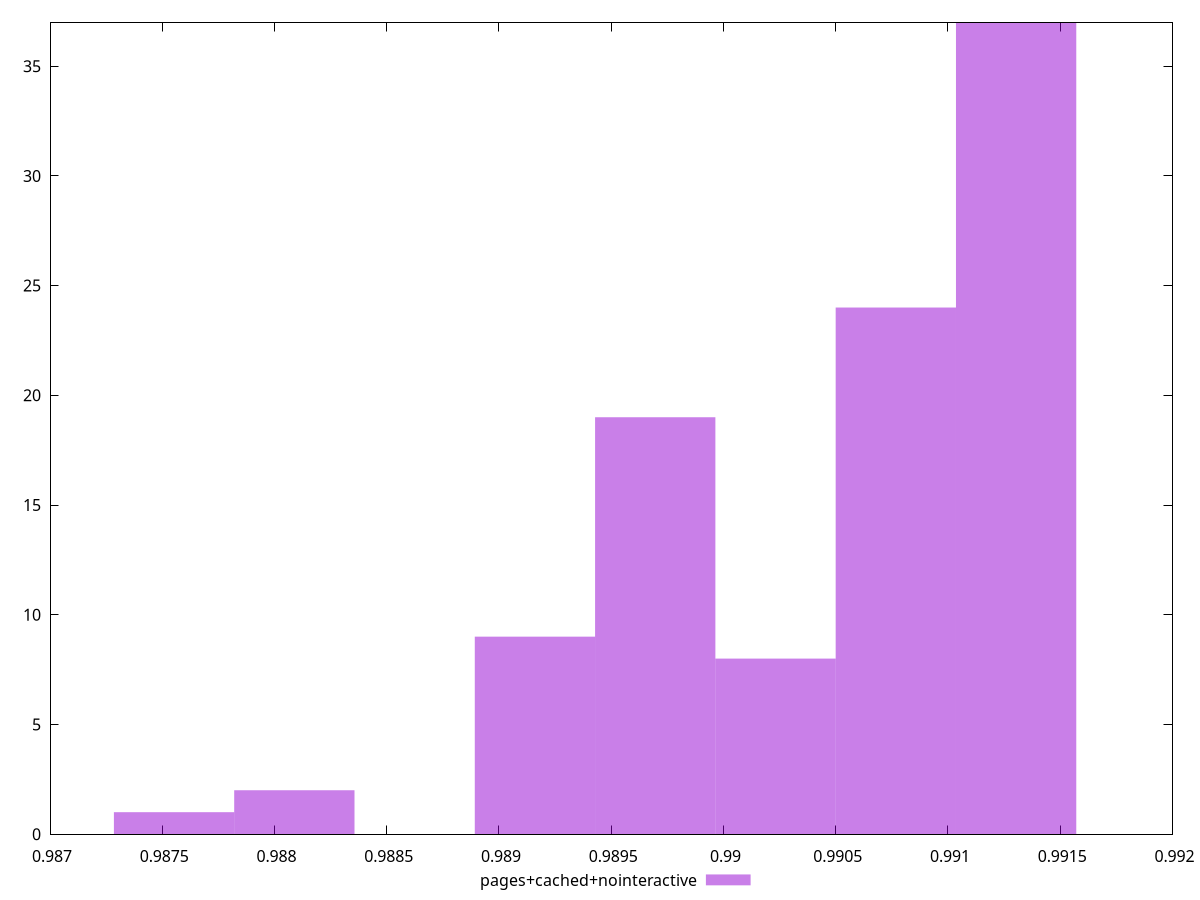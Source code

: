 $_pagesCachedNointeractive <<EOF
0.9891600723204148 9
0.9913034310903399 37
0.9880883929354523 2
0.9896959120128961 19
0.9907675913978586 24
0.987552553242971 1
0.9902317517053774 8
EOF
set key outside below
set terminal pngcairo
set output "report_00004_2020-11-02T20-21-41.718Z/bootup-time/pages+cached+nointeractive//hist.png"
set yrange [0:37]
set boxwidth 0.0005358396924812648
set style fill transparent solid 0.5 noborder
plot $_pagesCachedNointeractive title "pages+cached+nointeractive" with boxes ,